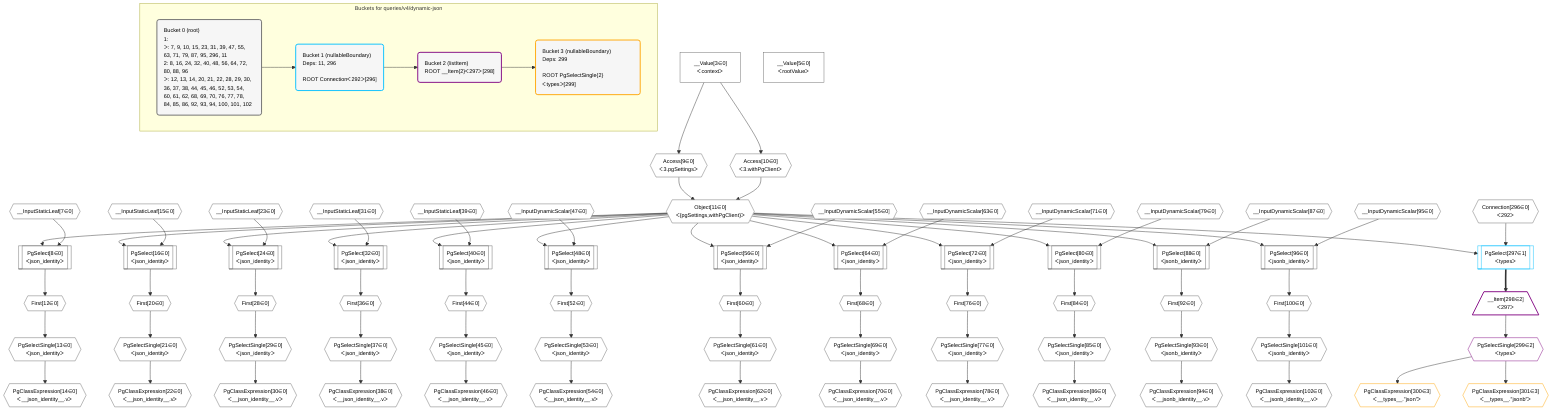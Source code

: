 %%{init: {'themeVariables': { 'fontSize': '12px'}}}%%
graph TD
    classDef path fill:#eee,stroke:#000,color:#000
    classDef plan fill:#fff,stroke-width:1px,color:#000
    classDef itemplan fill:#fff,stroke-width:2px,color:#000
    classDef unbatchedplan fill:#dff,stroke-width:1px,color:#000
    classDef sideeffectplan fill:#fcc,stroke-width:2px,color:#000
    classDef bucket fill:#f6f6f6,color:#000,stroke-width:2px,text-align:left


    %% define steps
    __Value3["__Value[3∈0]<br />ᐸcontextᐳ"]:::plan
    __Value5["__Value[5∈0]<br />ᐸrootValueᐳ"]:::plan
    __InputStaticLeaf7{{"__InputStaticLeaf[7∈0]"}}:::plan
    Access9{{"Access[9∈0]<br />ᐸ3.pgSettingsᐳ"}}:::plan
    Access10{{"Access[10∈0]<br />ᐸ3.withPgClientᐳ"}}:::plan
    Object11{{"Object[11∈0]<br />ᐸ{pgSettings,withPgClient}ᐳ"}}:::plan
    PgSelect8[["PgSelect[8∈0]<br />ᐸjson_identityᐳ"]]:::plan
    First12{{"First[12∈0]"}}:::plan
    PgSelectSingle13{{"PgSelectSingle[13∈0]<br />ᐸjson_identityᐳ"}}:::plan
    PgClassExpression14{{"PgClassExpression[14∈0]<br />ᐸ__json_identity__.vᐳ"}}:::plan
    __InputStaticLeaf15{{"__InputStaticLeaf[15∈0]"}}:::plan
    PgSelect16[["PgSelect[16∈0]<br />ᐸjson_identityᐳ"]]:::plan
    First20{{"First[20∈0]"}}:::plan
    PgSelectSingle21{{"PgSelectSingle[21∈0]<br />ᐸjson_identityᐳ"}}:::plan
    PgClassExpression22{{"PgClassExpression[22∈0]<br />ᐸ__json_identity__.vᐳ"}}:::plan
    __InputStaticLeaf23{{"__InputStaticLeaf[23∈0]"}}:::plan
    PgSelect24[["PgSelect[24∈0]<br />ᐸjson_identityᐳ"]]:::plan
    First28{{"First[28∈0]"}}:::plan
    PgSelectSingle29{{"PgSelectSingle[29∈0]<br />ᐸjson_identityᐳ"}}:::plan
    PgClassExpression30{{"PgClassExpression[30∈0]<br />ᐸ__json_identity__.vᐳ"}}:::plan
    __InputStaticLeaf31{{"__InputStaticLeaf[31∈0]"}}:::plan
    PgSelect32[["PgSelect[32∈0]<br />ᐸjson_identityᐳ"]]:::plan
    First36{{"First[36∈0]"}}:::plan
    PgSelectSingle37{{"PgSelectSingle[37∈0]<br />ᐸjson_identityᐳ"}}:::plan
    PgClassExpression38{{"PgClassExpression[38∈0]<br />ᐸ__json_identity__.vᐳ"}}:::plan
    __InputStaticLeaf39{{"__InputStaticLeaf[39∈0]"}}:::plan
    PgSelect40[["PgSelect[40∈0]<br />ᐸjson_identityᐳ"]]:::plan
    First44{{"First[44∈0]"}}:::plan
    PgSelectSingle45{{"PgSelectSingle[45∈0]<br />ᐸjson_identityᐳ"}}:::plan
    PgClassExpression46{{"PgClassExpression[46∈0]<br />ᐸ__json_identity__.vᐳ"}}:::plan
    __InputDynamicScalar47{{"__InputDynamicScalar[47∈0]"}}:::plan
    PgSelect48[["PgSelect[48∈0]<br />ᐸjson_identityᐳ"]]:::plan
    First52{{"First[52∈0]"}}:::plan
    PgSelectSingle53{{"PgSelectSingle[53∈0]<br />ᐸjson_identityᐳ"}}:::plan
    PgClassExpression54{{"PgClassExpression[54∈0]<br />ᐸ__json_identity__.vᐳ"}}:::plan
    __InputDynamicScalar55{{"__InputDynamicScalar[55∈0]"}}:::plan
    PgSelect56[["PgSelect[56∈0]<br />ᐸjson_identityᐳ"]]:::plan
    First60{{"First[60∈0]"}}:::plan
    PgSelectSingle61{{"PgSelectSingle[61∈0]<br />ᐸjson_identityᐳ"}}:::plan
    PgClassExpression62{{"PgClassExpression[62∈0]<br />ᐸ__json_identity__.vᐳ"}}:::plan
    __InputDynamicScalar63{{"__InputDynamicScalar[63∈0]"}}:::plan
    PgSelect64[["PgSelect[64∈0]<br />ᐸjson_identityᐳ"]]:::plan
    First68{{"First[68∈0]"}}:::plan
    PgSelectSingle69{{"PgSelectSingle[69∈0]<br />ᐸjson_identityᐳ"}}:::plan
    PgClassExpression70{{"PgClassExpression[70∈0]<br />ᐸ__json_identity__.vᐳ"}}:::plan
    __InputDynamicScalar71{{"__InputDynamicScalar[71∈0]"}}:::plan
    PgSelect72[["PgSelect[72∈0]<br />ᐸjson_identityᐳ"]]:::plan
    First76{{"First[76∈0]"}}:::plan
    PgSelectSingle77{{"PgSelectSingle[77∈0]<br />ᐸjson_identityᐳ"}}:::plan
    PgClassExpression78{{"PgClassExpression[78∈0]<br />ᐸ__json_identity__.vᐳ"}}:::plan
    __InputDynamicScalar79{{"__InputDynamicScalar[79∈0]"}}:::plan
    PgSelect80[["PgSelect[80∈0]<br />ᐸjson_identityᐳ"]]:::plan
    First84{{"First[84∈0]"}}:::plan
    PgSelectSingle85{{"PgSelectSingle[85∈0]<br />ᐸjson_identityᐳ"}}:::plan
    PgClassExpression86{{"PgClassExpression[86∈0]<br />ᐸ__json_identity__.vᐳ"}}:::plan
    __InputDynamicScalar87{{"__InputDynamicScalar[87∈0]"}}:::plan
    PgSelect88[["PgSelect[88∈0]<br />ᐸjsonb_identityᐳ"]]:::plan
    First92{{"First[92∈0]"}}:::plan
    PgSelectSingle93{{"PgSelectSingle[93∈0]<br />ᐸjsonb_identityᐳ"}}:::plan
    PgClassExpression94{{"PgClassExpression[94∈0]<br />ᐸ__jsonb_identity__.vᐳ"}}:::plan
    __InputDynamicScalar95{{"__InputDynamicScalar[95∈0]"}}:::plan
    PgSelect96[["PgSelect[96∈0]<br />ᐸjsonb_identityᐳ"]]:::plan
    First100{{"First[100∈0]"}}:::plan
    PgSelectSingle101{{"PgSelectSingle[101∈0]<br />ᐸjsonb_identityᐳ"}}:::plan
    PgClassExpression102{{"PgClassExpression[102∈0]<br />ᐸ__jsonb_identity__.vᐳ"}}:::plan
    Connection296{{"Connection[296∈0]<br />ᐸ292ᐳ"}}:::plan
    PgSelect297[["PgSelect[297∈1]<br />ᐸtypesᐳ"]]:::plan
    __Item298[/"__Item[298∈2]<br />ᐸ297ᐳ"\]:::itemplan
    PgSelectSingle299{{"PgSelectSingle[299∈2]<br />ᐸtypesᐳ"}}:::plan
    PgClassExpression300{{"PgClassExpression[300∈3]<br />ᐸ__types__.”json”ᐳ"}}:::plan
    PgClassExpression301{{"PgClassExpression[301∈3]<br />ᐸ__types__.”jsonb”ᐳ"}}:::plan

    %% plan dependencies
    __Value3 --> Access9
    __Value3 --> Access10
    Access9 & Access10 --> Object11
    Object11 & __InputStaticLeaf7 --> PgSelect8
    PgSelect8 --> First12
    First12 --> PgSelectSingle13
    PgSelectSingle13 --> PgClassExpression14
    Object11 & __InputStaticLeaf15 --> PgSelect16
    PgSelect16 --> First20
    First20 --> PgSelectSingle21
    PgSelectSingle21 --> PgClassExpression22
    Object11 & __InputStaticLeaf23 --> PgSelect24
    PgSelect24 --> First28
    First28 --> PgSelectSingle29
    PgSelectSingle29 --> PgClassExpression30
    Object11 & __InputStaticLeaf31 --> PgSelect32
    PgSelect32 --> First36
    First36 --> PgSelectSingle37
    PgSelectSingle37 --> PgClassExpression38
    Object11 & __InputStaticLeaf39 --> PgSelect40
    PgSelect40 --> First44
    First44 --> PgSelectSingle45
    PgSelectSingle45 --> PgClassExpression46
    Object11 & __InputDynamicScalar47 --> PgSelect48
    PgSelect48 --> First52
    First52 --> PgSelectSingle53
    PgSelectSingle53 --> PgClassExpression54
    Object11 & __InputDynamicScalar55 --> PgSelect56
    PgSelect56 --> First60
    First60 --> PgSelectSingle61
    PgSelectSingle61 --> PgClassExpression62
    Object11 & __InputDynamicScalar63 --> PgSelect64
    PgSelect64 --> First68
    First68 --> PgSelectSingle69
    PgSelectSingle69 --> PgClassExpression70
    Object11 & __InputDynamicScalar71 --> PgSelect72
    PgSelect72 --> First76
    First76 --> PgSelectSingle77
    PgSelectSingle77 --> PgClassExpression78
    Object11 & __InputDynamicScalar79 --> PgSelect80
    PgSelect80 --> First84
    First84 --> PgSelectSingle85
    PgSelectSingle85 --> PgClassExpression86
    Object11 & __InputDynamicScalar87 --> PgSelect88
    PgSelect88 --> First92
    First92 --> PgSelectSingle93
    PgSelectSingle93 --> PgClassExpression94
    Object11 & __InputDynamicScalar95 --> PgSelect96
    PgSelect96 --> First100
    First100 --> PgSelectSingle101
    PgSelectSingle101 --> PgClassExpression102
    Object11 & Connection296 --> PgSelect297
    PgSelect297 ==> __Item298
    __Item298 --> PgSelectSingle299
    PgSelectSingle299 --> PgClassExpression300
    PgSelectSingle299 --> PgClassExpression301

    subgraph "Buckets for queries/v4/dynamic-json"
    Bucket0("Bucket 0 (root)<br />1: <br />ᐳ: 7, 9, 10, 15, 23, 31, 39, 47, 55, 63, 71, 79, 87, 95, 296, 11<br />2: 8, 16, 24, 32, 40, 48, 56, 64, 72, 80, 88, 96<br />ᐳ: 12, 13, 14, 20, 21, 22, 28, 29, 30, 36, 37, 38, 44, 45, 46, 52, 53, 54, 60, 61, 62, 68, 69, 70, 76, 77, 78, 84, 85, 86, 92, 93, 94, 100, 101, 102"):::bucket
    classDef bucket0 stroke:#696969
    class Bucket0,__Value3,__Value5,__InputStaticLeaf7,PgSelect8,Access9,Access10,Object11,First12,PgSelectSingle13,PgClassExpression14,__InputStaticLeaf15,PgSelect16,First20,PgSelectSingle21,PgClassExpression22,__InputStaticLeaf23,PgSelect24,First28,PgSelectSingle29,PgClassExpression30,__InputStaticLeaf31,PgSelect32,First36,PgSelectSingle37,PgClassExpression38,__InputStaticLeaf39,PgSelect40,First44,PgSelectSingle45,PgClassExpression46,__InputDynamicScalar47,PgSelect48,First52,PgSelectSingle53,PgClassExpression54,__InputDynamicScalar55,PgSelect56,First60,PgSelectSingle61,PgClassExpression62,__InputDynamicScalar63,PgSelect64,First68,PgSelectSingle69,PgClassExpression70,__InputDynamicScalar71,PgSelect72,First76,PgSelectSingle77,PgClassExpression78,__InputDynamicScalar79,PgSelect80,First84,PgSelectSingle85,PgClassExpression86,__InputDynamicScalar87,PgSelect88,First92,PgSelectSingle93,PgClassExpression94,__InputDynamicScalar95,PgSelect96,First100,PgSelectSingle101,PgClassExpression102,Connection296 bucket0
    Bucket1("Bucket 1 (nullableBoundary)<br />Deps: 11, 296<br /><br />ROOT Connectionᐸ292ᐳ[296]"):::bucket
    classDef bucket1 stroke:#00bfff
    class Bucket1,PgSelect297 bucket1
    Bucket2("Bucket 2 (listItem)<br />ROOT __Item{2}ᐸ297ᐳ[298]"):::bucket
    classDef bucket2 stroke:#7f007f
    class Bucket2,__Item298,PgSelectSingle299 bucket2
    Bucket3("Bucket 3 (nullableBoundary)<br />Deps: 299<br /><br />ROOT PgSelectSingle{2}ᐸtypesᐳ[299]"):::bucket
    classDef bucket3 stroke:#ffa500
    class Bucket3,PgClassExpression300,PgClassExpression301 bucket3
    Bucket0 --> Bucket1
    Bucket1 --> Bucket2
    Bucket2 --> Bucket3
    end